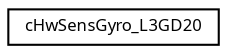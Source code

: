 digraph "Graphical Class Hierarchy"
{
  edge [fontname="Sans",fontsize="8",labelfontname="Sans",labelfontsize="8"];
  node [fontname="Sans",fontsize="8",shape=record];
  rankdir="LR";
  Node1 [label="cHwSensGyro_L3GD20",height=0.2,width=0.4,color="black", fillcolor="white", style="filled",URL="$classc_hw_sens_gyro___l3_g_d20.html"];
}
